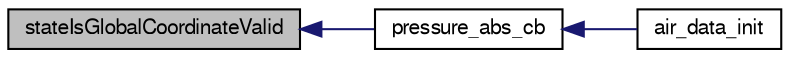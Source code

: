 digraph "stateIsGlobalCoordinateValid"
{
  edge [fontname="FreeSans",fontsize="10",labelfontname="FreeSans",labelfontsize="10"];
  node [fontname="FreeSans",fontsize="10",shape=record];
  rankdir="LR";
  Node1 [label="stateIsGlobalCoordinateValid",height=0.2,width=0.4,color="black", fillcolor="grey75", style="filled", fontcolor="black"];
  Node1 -> Node2 [dir="back",color="midnightblue",fontsize="10",style="solid",fontname="FreeSans"];
  Node2 [label="pressure_abs_cb",height=0.2,width=0.4,color="black", fillcolor="white", style="filled",URL="$air__data_8c.html#aca0d080f4ac927cd0096741f520e68bf"];
  Node2 -> Node3 [dir="back",color="midnightblue",fontsize="10",style="solid",fontname="FreeSans"];
  Node3 [label="air_data_init",height=0.2,width=0.4,color="black", fillcolor="white", style="filled",URL="$air__data_8h.html#adf7b25090f4cb33d35ccfbc18470e0ad",tooltip="AirData initialization. "];
}
